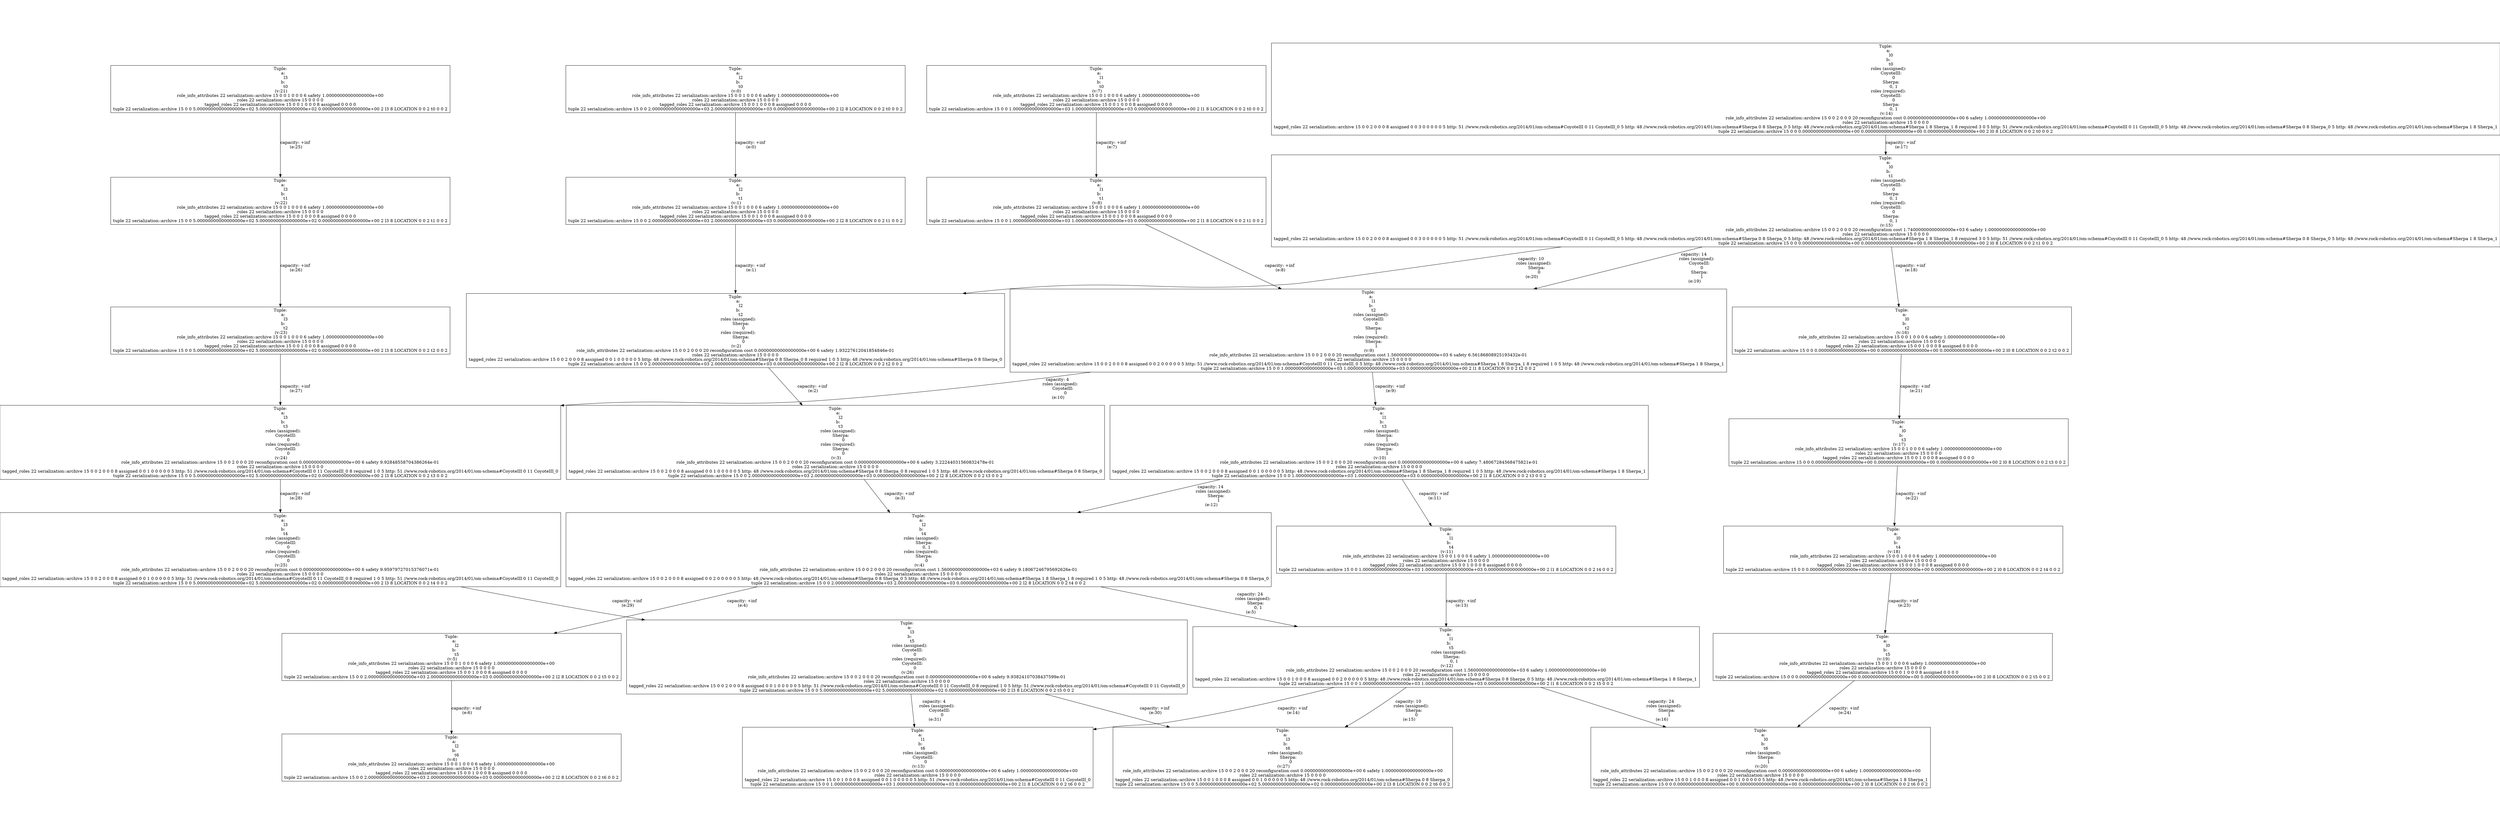 digraph GraphvizGraph {
	graph [bb="0,0,6468.5,2492",
		concentrate=false,
		dpi="96,0",
		overlap=false,
		pad="0,2",
		root="Tuple:
    a:
        l3
    b:
        t6
    roles (assigned):
        Sherpa:
            0
 (v:27)
role_info_attributes 22 serialization::\
archive 15 0 0 2 0 0 0 20 reconfiguration cost 0.00000000000000000e+00 6 safety 1.00000000000000000e+00
roles 22 serialization::\
archive 15 0 0 0 0
tagged_roles 22 serialization::archive 15 0 0 1 0 0 0 8 assigned 0 0 1 0 0 0 0 0 5 http: 48 //www.rock-robotics.org/\
2014/01/om-schema#Sherpa 0 8 Sherpa_0
tuple 22 serialization::archive 15 0 0 5.00000000000000000e+02 5.00000000000000000e+02 0.00000000000000000e+\
00 2 l3 8 LOCATION 0 0 2 t6 0 0 2",
		splines=true
	];
	node [fixedsize=false,
		label="\N",
		pin=false,
		pos="0,0",
		shape=box,
		width=0
	];
	edge [label=o];
	"Tuple:
    a:
        l3
    b:
        t6
    roles (assigned):
        Sherpa:
            0
 (v:27)
role_info_attributes 22 serialization::\
archive 15 0 0 2 0 0 0 20 reconfiguration cost 0.00000000000000000e+00 6 safety 1.00000000000000000e+00
roles 22 serialization::\
archive 15 0 0 0 0
tagged_roles 22 serialization::archive 15 0 0 1 0 0 0 8 assigned 0 0 1 0 0 0 0 0 5 http: 48 //www.rock-robotics.org/\
2014/01/om-schema#Sherpa 0 8 Sherpa_0
tuple 22 serialization::archive 15 0 0 5.00000000000000000e+02 5.00000000000000000e+02 0.00000000000000000e+\
00 2 l3 8 LOCATION 0 0 2 t6 0 0 2"	 [height=2.8194,
		pos="3319,101.5",
		width=12.153];
	"Tuple:
    a:
        l3
    b:
        t5
    roles (assigned):
        CoyoteIII:
            0
    roles (required):
        \
CoyoteIII:
            0
 (v:26)
role_info_attributes 22 serialization::archive 15 0 0 2 0 0 0 20 reconfiguration cost 0.00000000000000000e+\
00 6 safety 9.93824107038437599e-01
roles 22 serialization::archive 15 0 0 0 0
tagged_roles 22 serialization::archive 15 0 0 2 0 \
0 0 8 assigned 0 0 1 0 0 0 0 0 5 http: 51 //www.rock-robotics.org/2014/01/om-schema#CoyoteIII 0 11 CoyoteIII_0 8 required 1 0 5 \
http: 51 //www.rock-robotics.org/2014/01/om-schema#CoyoteIII 0 11 CoyoteIII_0
tuple 22 serialization::archive 15 0 0 5.00000000000000000e+\
02 5.00000000000000000e+02 0.00000000000000000e+00 2 l3 8 LOCATION 0 0 2 t5 0 0 2"	 [height=3.4444,
		pos="2345,438",
		width=20.25];
	"Tuple:
    a:
        l3
    b:
        t5
    roles (assigned):
        CoyoteIII:
            0
    roles (required):
        \
CoyoteIII:
            0
 (v:26)
role_info_attributes 22 serialization::archive 15 0 0 2 0 0 0 20 reconfiguration cost 0.00000000000000000e+\
00 6 safety 9.93824107038437599e-01
roles 22 serialization::archive 15 0 0 0 0
tagged_roles 22 serialization::archive 15 0 0 2 0 \
0 0 8 assigned 0 0 1 0 0 0 0 0 5 http: 51 //www.rock-robotics.org/2014/01/om-schema#CoyoteIII 0 11 CoyoteIII_0 8 required 1 0 5 \
http: 51 //www.rock-robotics.org/2014/01/om-schema#CoyoteIII 0 11 CoyoteIII_0
tuple 22 serialization::archive 15 0 0 5.00000000000000000e+\
02 5.00000000000000000e+02 0.00000000000000000e+00 2 l3 8 LOCATION 0 0 2 t5 0 0 2" -> "Tuple:
    a:
        l3
    b:
        t6
    roles (assigned):
        Sherpa:
            0
 (v:27)
role_info_attributes 22 serialization::\
archive 15 0 0 2 0 0 0 20 reconfiguration cost 0.00000000000000000e+00 6 safety 1.00000000000000000e+00
roles 22 serialization::\
archive 15 0 0 0 0
tagged_roles 22 serialization::archive 15 0 0 1 0 0 0 8 assigned 0 0 1 0 0 0 0 0 5 http: 48 //www.rock-robotics.org/\
2014/01/om-schema#Sherpa 0 8 Sherpa_0
tuple 22 serialization::archive 15 0 0 5.00000000000000000e+02 5.00000000000000000e+02 0.00000000000000000e+\
00 2 l3 8 LOCATION 0 0 2 t6 0 0 2" [key="capacity: +inf
 (e:30)",
	label="capacity: +inf
 (e:30)",
	lp="2986,258.5",
	pos="e,3025,203.07 2704.2,313.89 2806.5,278.56 2916.9,240.42 3015.5,206.35"];
"Tuple:
    a:
        l1
    b:
        t6
    roles (assigned):
        CoyoteIII:
            0
 (v:13)
role_info_attributes 22 \
serialization::archive 15 0 0 2 0 0 0 20 reconfiguration cost 0.00000000000000000e+00 6 safety 1.00000000000000000e+00
roles 22 \
serialization::archive 15 0 0 0 0
tagged_roles 22 serialization::archive 15 0 0 1 0 0 0 8 assigned 0 0 1 0 0 0 0 0 5 http: 51 //\
www.rock-robotics.org/2014/01/om-schema#CoyoteIII 0 11 CoyoteIII_0
tuple 22 serialization::archive 15 0 0 1.00000000000000000e+03 \
1.00000000000000000e+03 0.00000000000000000e+00 2 l1 8 LOCATION 0 0 2 t6 0 0 2" [height=2.8194,
	pos="2372,101.5",
	width=12.653];
"Tuple:
    a:
        l3
    b:
        t5
    roles (assigned):
        CoyoteIII:
            0
    roles (required):
        \
CoyoteIII:
            0
 (v:26)
role_info_attributes 22 serialization::archive 15 0 0 2 0 0 0 20 reconfiguration cost 0.00000000000000000e+\
00 6 safety 9.93824107038437599e-01
roles 22 serialization::archive 15 0 0 0 0
tagged_roles 22 serialization::archive 15 0 0 2 0 \
0 0 8 assigned 0 0 1 0 0 0 0 0 5 http: 51 //www.rock-robotics.org/2014/01/om-schema#CoyoteIII 0 11 CoyoteIII_0 8 required 1 0 5 \
http: 51 //www.rock-robotics.org/2014/01/om-schema#CoyoteIII 0 11 CoyoteIII_0
tuple 22 serialization::archive 15 0 0 5.00000000000000000e+\
02 5.00000000000000000e+02 0.00000000000000000e+00 2 l3 8 LOCATION 0 0 2 t5 0 0 2" -> "Tuple:
    a:
        l1
    b:
        t6
    roles (assigned):
        CoyoteIII:
            0
 (v:13)
role_info_attributes 22 \
serialization::archive 15 0 0 2 0 0 0 20 reconfiguration cost 0.00000000000000000e+00 6 safety 1.00000000000000000e+00
roles 22 \
serialization::archive 15 0 0 0 0
tagged_roles 22 serialization::archive 15 0 0 1 0 0 0 8 assigned 0 0 1 0 0 0 0 0 5 http: 51 //\
www.rock-robotics.org/2014/01/om-schema#CoyoteIII 0 11 CoyoteIII_0
tuple 22 serialization::archive 15 0 0 1.00000000000000000e+03 \
1.00000000000000000e+03 0.00000000000000000e+00 2 l1 8 LOCATION 0 0 2 t6 0 0 2" [key="capacity: 4
    roles (assigned):
        CoyoteIII:
            0
 (e:31)",
label="capacity: 4
    roles (assigned):
        CoyoteIII:
            0
 (e:31)",
lp="2414.5,258.5",
pos="e,2363.9,203.06 2355,313.66 2357.6,280.8 2360.4,245.54 2363,213.38"];
"Tuple:
    a:
        l3
    b:
        t4
    roles (assigned):
        CoyoteIII:
            0
    roles (required):
        \
CoyoteIII:
            0
 (v:25)
role_info_attributes 22 serialization::archive 15 0 0 2 0 0 0 20 reconfiguration cost 0.00000000000000000e+\
00 6 safety 9.95979727015376071e-01
roles 22 serialization::archive 15 0 0 0 0
tagged_roles 22 serialization::archive 15 0 0 2 0 \
0 0 8 assigned 0 0 1 0 0 0 0 0 5 http: 51 //www.rock-robotics.org/2014/01/om-schema#CoyoteIII 0 11 CoyoteIII_0 8 required 1 0 5 \
http: 51 //www.rock-robotics.org/2014/01/om-schema#CoyoteIII 0 11 CoyoteIII_0
tuple 22 serialization::archive 15 0 0 5.00000000000000000e+\
02 5.00000000000000000e+02 0.00000000000000000e+00 2 l3 8 LOCATION 0 0 2 t4 0 0 2" [height=3.4444,
pos="729,797",
width=20.25];
"Tuple:
    a:
        l3
    b:
        t4
    roles (assigned):
        CoyoteIII:
            0
    roles (required):
        \
CoyoteIII:
            0
 (v:25)
role_info_attributes 22 serialization::archive 15 0 0 2 0 0 0 20 reconfiguration cost 0.00000000000000000e+\
00 6 safety 9.95979727015376071e-01
roles 22 serialization::archive 15 0 0 0 0
tagged_roles 22 serialization::archive 15 0 0 2 0 \
0 0 8 assigned 0 0 1 0 0 0 0 0 5 http: 51 //www.rock-robotics.org/2014/01/om-schema#CoyoteIII 0 11 CoyoteIII_0 8 required 1 0 5 \
http: 51 //www.rock-robotics.org/2014/01/om-schema#CoyoteIII 0 11 CoyoteIII_0
tuple 22 serialization::archive 15 0 0 5.00000000000000000e+\
02 5.00000000000000000e+02 0.00000000000000000e+00 2 l3 8 LOCATION 0 0 2 t4 0 0 2" -> "Tuple:
    a:
        l3
    b:
        t5
    roles (assigned):
        CoyoteIII:
            0
    roles (required):
        \
CoyoteIII:
            0
 (v:26)
role_info_attributes 22 serialization::archive 15 0 0 2 0 0 0 20 reconfiguration cost 0.00000000000000000e+\
00 6 safety 9.93824107038437599e-01
roles 22 serialization::archive 15 0 0 0 0
tagged_roles 22 serialization::archive 15 0 0 2 0 \
0 0 8 assigned 0 0 1 0 0 0 0 0 5 http: 51 //www.rock-robotics.org/2014/01/om-schema#CoyoteIII 0 11 CoyoteIII_0 8 required 1 0 5 \
http: 51 //www.rock-robotics.org/2014/01/om-schema#CoyoteIII 0 11 CoyoteIII_0
tuple 22 serialization::archive 15 0 0 5.00000000000000000e+\
02 5.00000000000000000e+02 0.00000000000000000e+00 2 l3 8 LOCATION 0 0 2 t5 0 0 2" [key="capacity: +inf
 (e:29)",
label="capacity: +inf
 (e:29)",
lp="1622,617.5",
pos="e,1668,562.02 1195,672.96 1320.9,641.04 1457.3,607.86 1584,580 1608.3,574.66 1633,569.36 1658,564.1"];
"Tuple:
    a:
        l3
    b:
        t3
    roles (assigned):
        CoyoteIII:
            0
    roles (required):
        \
CoyoteIII:
            0
 (v:24)
role_info_attributes 22 serialization::archive 15 0 0 2 0 0 0 20 reconfiguration cost 0.00000000000000000e+\
00 6 safety 9.92848558704386264e-01
roles 22 serialization::archive 15 0 0 0 0
tagged_roles 22 serialization::archive 15 0 0 2 0 \
0 0 8 assigned 0 0 1 0 0 0 0 0 5 http: 51 //www.rock-robotics.org/2014/01/om-schema#CoyoteIII 0 11 CoyoteIII_0 8 required 1 0 5 \
http: 51 //www.rock-robotics.org/2014/01/om-schema#CoyoteIII 0 11 CoyoteIII_0
tuple 22 serialization::archive 15 0 0 5.00000000000000000e+\
02 5.00000000000000000e+02 0.00000000000000000e+00 2 l3 8 LOCATION 0 0 2 t3 0 0 2" [height=3.4444,
pos="729,1156",
width=20.25];
"Tuple:
    a:
        l3
    b:
        t3
    roles (assigned):
        CoyoteIII:
            0
    roles (required):
        \
CoyoteIII:
            0
 (v:24)
role_info_attributes 22 serialization::archive 15 0 0 2 0 0 0 20 reconfiguration cost 0.00000000000000000e+\
00 6 safety 9.92848558704386264e-01
roles 22 serialization::archive 15 0 0 0 0
tagged_roles 22 serialization::archive 15 0 0 2 0 \
0 0 8 assigned 0 0 1 0 0 0 0 0 5 http: 51 //www.rock-robotics.org/2014/01/om-schema#CoyoteIII 0 11 CoyoteIII_0 8 required 1 0 5 \
http: 51 //www.rock-robotics.org/2014/01/om-schema#CoyoteIII 0 11 CoyoteIII_0
tuple 22 serialization::archive 15 0 0 5.00000000000000000e+\
02 5.00000000000000000e+02 0.00000000000000000e+00 2 l3 8 LOCATION 0 0 2 t3 0 0 2" -> "Tuple:
    a:
        l3
    b:
        t4
    roles (assigned):
        CoyoteIII:
            0
    roles (required):
        \
CoyoteIII:
            0
 (v:25)
role_info_attributes 22 serialization::archive 15 0 0 2 0 0 0 20 reconfiguration cost 0.00000000000000000e+\
00 6 safety 9.95979727015376071e-01
roles 22 serialization::archive 15 0 0 0 0
tagged_roles 22 serialization::archive 15 0 0 2 0 \
0 0 8 assigned 0 0 1 0 0 0 0 0 5 http: 51 //www.rock-robotics.org/2014/01/om-schema#CoyoteIII 0 11 CoyoteIII_0 8 required 1 0 5 \
http: 51 //www.rock-robotics.org/2014/01/om-schema#CoyoteIII 0 11 CoyoteIII_0
tuple 22 serialization::archive 15 0 0 5.00000000000000000e+\
02 5.00000000000000000e+02 0.00000000000000000e+00 2 l3 8 LOCATION 0 0 2 t4 0 0 2" [key="capacity: +inf
 (e:28)",
label="capacity: +inf
 (e:28)",
lp="767,976.5",
pos="e,729,921.06 729,1031.9 729,999.44 729,964.24 729,931.23"];
"Tuple:
    a:
        l3
    b:
        t2
 (v:23)
role_info_attributes 22 serialization::archive 15 0 0 1 0 0 0 6 safety 1.00000000000000000e+\
00
roles 22 serialization::archive 15 0 0 0 0
tagged_roles 22 serialization::archive 15 0 0 1 0 0 0 8 assigned 0 0 0 0
tuple 22 \
serialization::archive 15 0 0 5.00000000000000000e+02 5.00000000000000000e+02 0.00000000000000000e+00 2 l3 8 LOCATION 0 0 2 t2 0 \
0 2" [height=2.1944,
pos="729,1530",
width=12.111];
"Tuple:
    a:
        l3
    b:
        t2
 (v:23)
role_info_attributes 22 serialization::archive 15 0 0 1 0 0 0 6 safety 1.00000000000000000e+\
00
roles 22 serialization::archive 15 0 0 0 0
tagged_roles 22 serialization::archive 15 0 0 1 0 0 0 8 assigned 0 0 0 0
tuple 22 \
serialization::archive 15 0 0 5.00000000000000000e+02 5.00000000000000000e+02 0.00000000000000000e+00 2 l3 8 LOCATION 0 0 2 t2 0 \
0 2" -> "Tuple:
    a:
        l3
    b:
        t3
    roles (assigned):
        CoyoteIII:
            0
    roles (required):
        \
CoyoteIII:
            0
 (v:24)
role_info_attributes 22 serialization::archive 15 0 0 2 0 0 0 20 reconfiguration cost 0.00000000000000000e+\
00 6 safety 9.92848558704386264e-01
roles 22 serialization::archive 15 0 0 0 0
tagged_roles 22 serialization::archive 15 0 0 2 0 \
0 0 8 assigned 0 0 1 0 0 0 0 0 5 http: 51 //www.rock-robotics.org/2014/01/om-schema#CoyoteIII 0 11 CoyoteIII_0 8 required 1 0 5 \
http: 51 //www.rock-robotics.org/2014/01/om-schema#CoyoteIII 0 11 CoyoteIII_0
tuple 22 serialization::archive 15 0 0 5.00000000000000000e+\
02 5.00000000000000000e+02 0.00000000000000000e+00 2 l3 8 LOCATION 0 0 2 t3 0 0 2" [key="capacity: +inf
 (e:27)",
label="capacity: +inf
 (e:27)",
lp="767,1335.5",
pos="e,729,1280.1 729,1450.7 729,1404.2 729,1344.1 729,1290.4"];
"Tuple:
    a:
        l3
    b:
        t1
 (v:22)
role_info_attributes 22 serialization::archive 15 0 0 1 0 0 0 6 safety 1.00000000000000000e+\
00
roles 22 serialization::archive 15 0 0 0 0
tagged_roles 22 serialization::archive 15 0 0 1 0 0 0 8 assigned 0 0 0 0
tuple 22 \
serialization::archive 15 0 0 5.00000000000000000e+02 5.00000000000000000e+02 0.00000000000000000e+00 2 l3 8 LOCATION 0 0 2 t1 0 \
0 2" [height=2.1944,
pos="729,1964",
width=12.111];
"Tuple:
    a:
        l3
    b:
        t1
 (v:22)
role_info_attributes 22 serialization::archive 15 0 0 1 0 0 0 6 safety 1.00000000000000000e+\
00
roles 22 serialization::archive 15 0 0 0 0
tagged_roles 22 serialization::archive 15 0 0 1 0 0 0 8 assigned 0 0 0 0
tuple 22 \
serialization::archive 15 0 0 5.00000000000000000e+02 5.00000000000000000e+02 0.00000000000000000e+00 2 l3 8 LOCATION 0 0 2 t1 0 \
0 2" -> "Tuple:
    a:
        l3
    b:
        t2
 (v:23)
role_info_attributes 22 serialization::archive 15 0 0 1 0 0 0 6 safety 1.00000000000000000e+\
00
roles 22 serialization::archive 15 0 0 0 0
tagged_roles 22 serialization::archive 15 0 0 1 0 0 0 8 assigned 0 0 0 0
tuple 22 \
serialization::archive 15 0 0 5.00000000000000000e+02 5.00000000000000000e+02 0.00000000000000000e+00 2 l3 8 LOCATION 0 0 2 t2 0 \
0 2" [key="capacity: +inf
 (e:26)",
label="capacity: +inf
 (e:26)",
lp="767,1739.5",
pos="e,729,1609.3 729,1884.9 729,1810 729,1697.7 729,1619.6"];
"Tuple:
    a:
        l3
    b:
        t0
 (v:21)
role_info_attributes 22 serialization::archive 15 0 0 1 0 0 0 6 safety 1.00000000000000000e+\
00
roles 22 serialization::archive 15 0 0 0 0
tagged_roles 22 serialization::archive 15 0 0 1 0 0 0 8 assigned 0 0 0 0
tuple 22 \
serialization::archive 15 0 0 5.00000000000000000e+02 5.00000000000000000e+02 0.00000000000000000e+00 2 l3 8 LOCATION 0 0 2 t0 0 \
0 2" [height=2.1944,
pos="729,2338",
width=12.111];
"Tuple:
    a:
        l3
    b:
        t0
 (v:21)
role_info_attributes 22 serialization::archive 15 0 0 1 0 0 0 6 safety 1.00000000000000000e+\
00
roles 22 serialization::archive 15 0 0 0 0
tagged_roles 22 serialization::archive 15 0 0 1 0 0 0 8 assigned 0 0 0 0
tuple 22 \
serialization::archive 15 0 0 5.00000000000000000e+02 5.00000000000000000e+02 0.00000000000000000e+00 2 l3 8 LOCATION 0 0 2 t0 0 \
0 2" -> "Tuple:
    a:
        l3
    b:
        t1
 (v:22)
role_info_attributes 22 serialization::archive 15 0 0 1 0 0 0 6 safety 1.00000000000000000e+\
00
roles 22 serialization::archive 15 0 0 0 0
tagged_roles 22 serialization::archive 15 0 0 1 0 0 0 8 assigned 0 0 0 0
tuple 22 \
serialization::archive 15 0 0 5.00000000000000000e+02 5.00000000000000000e+02 0.00000000000000000e+00 2 l3 8 LOCATION 0 0 2 t1 0 \
0 2" [key="capacity: +inf
 (e:25)",
label="capacity: +inf
 (e:25)",
lp="767,2151",
pos="e,729,2043.2 729,2258.7 729,2198.6 729,2115.9 729,2053.4"];
"Tuple:
    a:
        l0
    b:
        t6
    roles (assigned):
        Sherpa:
            1
 (v:20)
role_info_attributes 22 serialization::\
archive 15 0 0 2 0 0 0 20 reconfiguration cost 0.00000000000000000e+00 6 safety 1.00000000000000000e+00
roles 22 serialization::\
archive 15 0 0 0 0
tagged_roles 22 serialization::archive 15 0 0 1 0 0 0 8 assigned 0 0 1 0 0 0 0 0 5 http: 48 //www.rock-robotics.org/\
2014/01/om-schema#Sherpa 1 8 Sherpa_1
tuple 22 serialization::archive 15 0 0 0.00000000000000000e+00 0.00000000000000000e+00 0.00000000000000000e+\
00 2 l0 8 LOCATION 0 0 2 t6 0 0 2" [height=2.8194,
pos="4555,101.5",
width=12.153];
"Tuple:
    a:
        l0
    b:
        t5
 (v:19)
role_info_attributes 22 serialization::archive 15 0 0 1 0 0 0 6 safety 1.00000000000000000e+\
00
roles 22 serialization::archive 15 0 0 0 0
tagged_roles 22 serialization::archive 15 0 0 1 0 0 0 8 assigned 0 0 0 0
tuple 22 \
serialization::archive 15 0 0 0.00000000000000000e+00 0.00000000000000000e+00 0.00000000000000000e+00 2 l0 8 LOCATION 0 0 2 t5 0 \
0 2" [height=2.1944,
pos="4871,438",
width=12.111];
"Tuple:
    a:
        l0
    b:
        t5
 (v:19)
role_info_attributes 22 serialization::archive 15 0 0 1 0 0 0 6 safety 1.00000000000000000e+\
00
roles 22 serialization::archive 15 0 0 0 0
tagged_roles 22 serialization::archive 15 0 0 1 0 0 0 8 assigned 0 0 0 0
tuple 22 \
serialization::archive 15 0 0 0.00000000000000000e+00 0.00000000000000000e+00 0.00000000000000000e+00 2 l0 8 LOCATION 0 0 2 t5 0 \
0 2" -> "Tuple:
    a:
        l0
    b:
        t6
    roles (assigned):
        Sherpa:
            1
 (v:20)
role_info_attributes 22 serialization::\
archive 15 0 0 2 0 0 0 20 reconfiguration cost 0.00000000000000000e+00 6 safety 1.00000000000000000e+00
roles 22 serialization::\
archive 15 0 0 0 0
tagged_roles 22 serialization::archive 15 0 0 1 0 0 0 8 assigned 0 0 1 0 0 0 0 0 5 http: 48 //www.rock-robotics.org/\
2014/01/om-schema#Sherpa 1 8 Sherpa_1
tuple 22 serialization::archive 15 0 0 0.00000000000000000e+00 0.00000000000000000e+00 0.00000000000000000e+\
00 2 l0 8 LOCATION 0 0 2 t6 0 0 2" [key="capacity: +inf
 (e:24)",
label="capacity: +inf
 (e:24)",
lp="4770,258.5",
pos="e,4650.6,203.27 4796.5,358.68 4755,314.51 4702.8,258.86 4657.5,210.64"];
"Tuple:
    a:
        l0
    b:
        t4
 (v:18)
role_info_attributes 22 serialization::archive 15 0 0 1 0 0 0 6 safety 1.00000000000000000e+\
00
roles 22 serialization::archive 15 0 0 0 0
tagged_roles 22 serialization::archive 15 0 0 1 0 0 0 8 assigned 0 0 0 0
tuple 22 \
serialization::archive 15 0 0 0.00000000000000000e+00 0.00000000000000000e+00 0.00000000000000000e+00 2 l0 8 LOCATION 0 0 2 t4 0 \
0 2" [height=2.1944,
pos="4899,797",
width=12.111];
"Tuple:
    a:
        l0
    b:
        t4
 (v:18)
role_info_attributes 22 serialization::archive 15 0 0 1 0 0 0 6 safety 1.00000000000000000e+\
00
roles 22 serialization::archive 15 0 0 0 0
tagged_roles 22 serialization::archive 15 0 0 1 0 0 0 8 assigned 0 0 0 0
tuple 22 \
serialization::archive 15 0 0 0.00000000000000000e+00 0.00000000000000000e+00 0.00000000000000000e+00 2 l0 8 LOCATION 0 0 2 t4 0 \
0 2" -> "Tuple:
    a:
        l0
    b:
        t5
 (v:19)
role_info_attributes 22 serialization::archive 15 0 0 1 0 0 0 6 safety 1.00000000000000000e+\
00
roles 22 serialization::archive 15 0 0 0 0
tagged_roles 22 serialization::archive 15 0 0 1 0 0 0 8 assigned 0 0 0 0
tuple 22 \
serialization::archive 15 0 0 0.00000000000000000e+00 0.00000000000000000e+00 0.00000000000000000e+00 2 l0 8 LOCATION 0 0 2 t5 0 \
0 2" [key="capacity: +inf
 (e:23)",
label="capacity: +inf
 (e:23)",
lp="4925,617.5",
pos="e,4877.2,517.03 4892.8,717.77 4888.4,661.36 4882.5,585.49 4877.9,527"];
"Tuple:
    a:
        l0
    b:
        t3
 (v:17)
role_info_attributes 22 serialization::archive 15 0 0 1 0 0 0 6 safety 1.00000000000000000e+\
00
roles 22 serialization::archive 15 0 0 0 0
tagged_roles 22 serialization::archive 15 0 0 1 0 0 0 8 assigned 0 0 0 0
tuple 22 \
serialization::archive 15 0 0 0.00000000000000000e+00 0.00000000000000000e+00 0.00000000000000000e+00 2 l0 8 LOCATION 0 0 2 t3 0 \
0 2" [height=2.1944,
pos="4913,1156",
width=12.111];
"Tuple:
    a:
        l0
    b:
        t3
 (v:17)
role_info_attributes 22 serialization::archive 15 0 0 1 0 0 0 6 safety 1.00000000000000000e+\
00
roles 22 serialization::archive 15 0 0 0 0
tagged_roles 22 serialization::archive 15 0 0 1 0 0 0 8 assigned 0 0 0 0
tuple 22 \
serialization::archive 15 0 0 0.00000000000000000e+00 0.00000000000000000e+00 0.00000000000000000e+00 2 l0 8 LOCATION 0 0 2 t3 0 \
0 2" -> "Tuple:
    a:
        l0
    b:
        t4
 (v:18)
role_info_attributes 22 serialization::archive 15 0 0 1 0 0 0 6 safety 1.00000000000000000e+\
00
roles 22 serialization::archive 15 0 0 0 0
tagged_roles 22 serialization::archive 15 0 0 1 0 0 0 8 assigned 0 0 0 0
tuple 22 \
serialization::archive 15 0 0 0.00000000000000000e+00 0.00000000000000000e+00 0.00000000000000000e+00 2 l0 8 LOCATION 0 0 2 t4 0 \
0 2" [key="capacity: +inf
 (e:22)",
label="capacity: +inf
 (e:22)",
lp="4945,976.5",
pos="e,4902.1,876.03 4909.9,1076.8 4907.7,1020.5 4904.8,944.81 4902.5,886.36"];
"Tuple:
    a:
        l0
    b:
        t2
 (v:16)
role_info_attributes 22 serialization::archive 15 0 0 1 0 0 0 6 safety 1.00000000000000000e+\
00
roles 22 serialization::archive 15 0 0 0 0
tagged_roles 22 serialization::archive 15 0 0 1 0 0 0 8 assigned 0 0 0 0
tuple 22 \
serialization::archive 15 0 0 0.00000000000000000e+00 0.00000000000000000e+00 0.00000000000000000e+00 2 l0 8 LOCATION 0 0 2 t2 0 \
0 2" [height=2.1944,
pos="4922,1530",
width=12.111];
"Tuple:
    a:
        l0
    b:
        t2
 (v:16)
role_info_attributes 22 serialization::archive 15 0 0 1 0 0 0 6 safety 1.00000000000000000e+\
00
roles 22 serialization::archive 15 0 0 0 0
tagged_roles 22 serialization::archive 15 0 0 1 0 0 0 8 assigned 0 0 0 0
tuple 22 \
serialization::archive 15 0 0 0.00000000000000000e+00 0.00000000000000000e+00 0.00000000000000000e+00 2 l0 8 LOCATION 0 0 2 t2 0 \
0 2" -> "Tuple:
    a:
        l0
    b:
        t3
 (v:17)
role_info_attributes 22 serialization::archive 15 0 0 1 0 0 0 6 safety 1.00000000000000000e+\
00
roles 22 serialization::archive 15 0 0 0 0
tagged_roles 22 serialization::archive 15 0 0 1 0 0 0 8 assigned 0 0 0 0
tuple 22 \
serialization::archive 15 0 0 0.00000000000000000e+00 0.00000000000000000e+00 0.00000000000000000e+00 2 l0 8 LOCATION 0 0 2 t3 0 \
0 2" [key="capacity: +inf
 (e:21)",
label="capacity: +inf
 (e:21)",
lp="4956,1335.5",
pos="e,4914.9,1235.2 4920.1,1450.7 4918.6,1390.6 4916.7,1307.9 4915.2,1245.4"];
"Tuple:
    a:
        l0
    b:
        t1
    roles (assigned):
        CoyoteIII:
            0
        Sherpa:
            0, \
1
    roles (required):
        CoyoteIII:
            0
        Sherpa:
            0, 1
 (v:15)
role_info_attributes 22 serialization::\
archive 15 0 0 2 0 0 0 20 reconfiguration cost 1.74000000000000000e+03 6 safety 1.00000000000000000e+00
roles 22 serialization::\
archive 15 0 0 0 0
tagged_roles 22 serialization::archive 15 0 0 2 0 0 0 8 assigned 0 0 3 0 0 0 0 0 5 http: 51 //www.rock-robotics.org/\
2014/01/om-schema#CoyoteIII 0 11 CoyoteIII_0 5 http: 48 //www.rock-robotics.org/2014/01/om-schema#Sherpa 0 8 Sherpa_0 5 http: 48 //\
www.rock-robotics.org/2014/01/om-schema#Sherpa 1 8 Sherpa_1 8 required 3 0 5 http: 51 //www.rock-robotics.org/2014/01/om-schema#\
CoyoteIII 0 11 CoyoteIII_0 5 http: 48 //www.rock-robotics.org/2014/01/om-schema#Sherpa 0 8 Sherpa_0 5 http: 48 //www.rock-robotics.org/\
2014/01/om-schema#Sherpa 1 8 Sherpa_1
tuple 22 serialization::archive 15 0 0 0.00000000000000000e+00 0.00000000000000000e+00 0.00000000000000000e+\
00 2 l0 8 LOCATION 0 0 2 t1 0 0 2" [height=4.2778,
pos="4880,1964",
width=44.125];
"Tuple:
    a:
        l0
    b:
        t1
    roles (assigned):
        CoyoteIII:
            0
        Sherpa:
            0, \
1
    roles (required):
        CoyoteIII:
            0
        Sherpa:
            0, 1
 (v:15)
role_info_attributes 22 serialization::\
archive 15 0 0 2 0 0 0 20 reconfiguration cost 1.74000000000000000e+03 6 safety 1.00000000000000000e+00
roles 22 serialization::\
archive 15 0 0 0 0
tagged_roles 22 serialization::archive 15 0 0 2 0 0 0 8 assigned 0 0 3 0 0 0 0 0 5 http: 51 //www.rock-robotics.org/\
2014/01/om-schema#CoyoteIII 0 11 CoyoteIII_0 5 http: 48 //www.rock-robotics.org/2014/01/om-schema#Sherpa 0 8 Sherpa_0 5 http: 48 //\
www.rock-robotics.org/2014/01/om-schema#Sherpa 1 8 Sherpa_1 8 required 3 0 5 http: 51 //www.rock-robotics.org/2014/01/om-schema#\
CoyoteIII 0 11 CoyoteIII_0 5 http: 48 //www.rock-robotics.org/2014/01/om-schema#Sherpa 0 8 Sherpa_0 5 http: 48 //www.rock-robotics.org/\
2014/01/om-schema#Sherpa 1 8 Sherpa_1
tuple 22 serialization::archive 15 0 0 0.00000000000000000e+00 0.00000000000000000e+00 0.00000000000000000e+\
00 2 l0 8 LOCATION 0 0 2 t1 0 0 2" -> "Tuple:
    a:
        l0
    b:
        t2
 (v:16)
role_info_attributes 22 serialization::archive 15 0 0 1 0 0 0 6 safety 1.00000000000000000e+\
00
roles 22 serialization::archive 15 0 0 0 0
tagged_roles 22 serialization::archive 15 0 0 1 0 0 0 8 assigned 0 0 0 0
tuple 22 \
serialization::archive 15 0 0 0.00000000000000000e+00 0.00000000000000000e+00 0.00000000000000000e+00 2 l0 8 LOCATION 0 0 2 t2 0 \
0 2" [key="capacity: +inf
 (e:18)",
label="capacity: +inf
 (e:18)",
lp="4943,1739.5",
pos="e,4914.3,1609.2 4894.9,1809.8 4901.1,1745.9 4908.1,1674.1 4913.4,1619.2"];
"Tuple:
    a:
        l1
    b:
        t2
    roles (assigned):
        CoyoteIII:
            0
        Sherpa:
            1
    \
roles (required):
        Sherpa:
            1
 (v:9)
role_info_attributes 22 serialization::archive 15 0 0 2 0 0 0 20 reconfiguration \
cost 1.56000000000000000e+03 6 safety 6.56186808925193432e-01
roles 22 serialization::archive 15 0 0 0 0
tagged_roles 22 serialization::\
archive 15 0 0 2 0 0 0 8 assigned 0 0 2 0 0 0 0 0 5 http: 51 //www.rock-robotics.org/2014/01/om-schema#CoyoteIII 0 11 CoyoteIII_\
0 5 http: 48 //www.rock-robotics.org/2014/01/om-schema#Sherpa 1 8 Sherpa_1 8 required 1 0 5 http: 48 //www.rock-robotics.org/2014/\
01/om-schema#Sherpa 1 8 Sherpa_1
tuple 22 serialization::archive 15 0 0 1.00000000000000000e+03 1.00000000000000000e+03 0.00000000000000000e+\
00 2 l1 8 LOCATION 0 0 2 t2 0 0 2" [height=3.8611,
pos="3542,1530",
width=25.708];
"Tuple:
    a:
        l0
    b:
        t1
    roles (assigned):
        CoyoteIII:
            0
        Sherpa:
            0, \
1
    roles (required):
        CoyoteIII:
            0
        Sherpa:
            0, 1
 (v:15)
role_info_attributes 22 serialization::\
archive 15 0 0 2 0 0 0 20 reconfiguration cost 1.74000000000000000e+03 6 safety 1.00000000000000000e+00
roles 22 serialization::\
archive 15 0 0 0 0
tagged_roles 22 serialization::archive 15 0 0 2 0 0 0 8 assigned 0 0 3 0 0 0 0 0 5 http: 51 //www.rock-robotics.org/\
2014/01/om-schema#CoyoteIII 0 11 CoyoteIII_0 5 http: 48 //www.rock-robotics.org/2014/01/om-schema#Sherpa 0 8 Sherpa_0 5 http: 48 //\
www.rock-robotics.org/2014/01/om-schema#Sherpa 1 8 Sherpa_1 8 required 3 0 5 http: 51 //www.rock-robotics.org/2014/01/om-schema#\
CoyoteIII 0 11 CoyoteIII_0 5 http: 48 //www.rock-robotics.org/2014/01/om-schema#Sherpa 0 8 Sherpa_0 5 http: 48 //www.rock-robotics.org/\
2014/01/om-schema#Sherpa 1 8 Sherpa_1
tuple 22 serialization::archive 15 0 0 0.00000000000000000e+00 0.00000000000000000e+00 0.00000000000000000e+\
00 2 l0 8 LOCATION 0 0 2 t1 0 0 2" -> "Tuple:
    a:
        l1
    b:
        t2
    roles (assigned):
        CoyoteIII:
            0
        Sherpa:
            1
    \
roles (required):
        Sherpa:
            1
 (v:9)
role_info_attributes 22 serialization::archive 15 0 0 2 0 0 0 20 reconfiguration \
cost 1.56000000000000000e+03 6 safety 6.56186808925193432e-01
roles 22 serialization::archive 15 0 0 0 0
tagged_roles 22 serialization::\
archive 15 0 0 2 0 0 0 8 assigned 0 0 2 0 0 0 0 0 5 http: 51 //www.rock-robotics.org/2014/01/om-schema#CoyoteIII 0 11 CoyoteIII_\
0 5 http: 48 //www.rock-robotics.org/2014/01/om-schema#Sherpa 1 8 Sherpa_1 8 required 1 0 5 http: 48 //www.rock-robotics.org/2014/\
01/om-schema#Sherpa 1 8 Sherpa_1
tuple 22 serialization::archive 15 0 0 1.00000000000000000e+03 1.00000000000000000e+03 0.00000000000000000e+\
00 2 l1 8 LOCATION 0 0 2 t2 0 0 2" [key="capacity: 14
    roles (assigned):
        CoyoteIII:
            0
        Sherpa:
            1
 (e:19)",
label="capacity: 14
    roles (assigned):
        CoyoteIII:
            0
        Sherpa:
            1
 (e:19)",
lp="4383.5,1739.5",
pos="e,3970.6,1669 4405,1809.9 4266.7,1765.1 4116.3,1716.3 3980.3,1672.2"];
"Tuple:
    a:
        l2
    b:
        t2
    roles (assigned):
        Sherpa:
            0
    roles (required):
        Sherpa:
            \
0
 (v:2)
role_info_attributes 22 serialization::archive 15 0 0 2 0 0 0 20 reconfiguration cost 0.00000000000000000e+00 6 safety \
1.93227612041854846e-01
roles 22 serialization::archive 15 0 0 0 0
tagged_roles 22 serialization::archive 15 0 0 2 0 0 0 8 assigned \
0 0 1 0 0 0 0 0 5 http: 48 //www.rock-robotics.org/2014/01/om-schema#Sherpa 0 8 Sherpa_0 8 required 1 0 5 http: 48 //www.rock-robotics.org/\
2014/01/om-schema#Sherpa 0 8 Sherpa_0
tuple 22 serialization::archive 15 0 0 2.00000000000000000e+03 2.00000000000000000e+03 0.00000000000000000e+\
00 2 l2 8 LOCATION 0 0 2 t2 0 0 2" [height=3.4444,
pos="1906,1530",
width=19.236];
"Tuple:
    a:
        l0
    b:
        t1
    roles (assigned):
        CoyoteIII:
            0
        Sherpa:
            0, \
1
    roles (required):
        CoyoteIII:
            0
        Sherpa:
            0, 1
 (v:15)
role_info_attributes 22 serialization::\
archive 15 0 0 2 0 0 0 20 reconfiguration cost 1.74000000000000000e+03 6 safety 1.00000000000000000e+00
roles 22 serialization::\
archive 15 0 0 0 0
tagged_roles 22 serialization::archive 15 0 0 2 0 0 0 8 assigned 0 0 3 0 0 0 0 0 5 http: 51 //www.rock-robotics.org/\
2014/01/om-schema#CoyoteIII 0 11 CoyoteIII_0 5 http: 48 //www.rock-robotics.org/2014/01/om-schema#Sherpa 0 8 Sherpa_0 5 http: 48 //\
www.rock-robotics.org/2014/01/om-schema#Sherpa 1 8 Sherpa_1 8 required 3 0 5 http: 51 //www.rock-robotics.org/2014/01/om-schema#\
CoyoteIII 0 11 CoyoteIII_0 5 http: 48 //www.rock-robotics.org/2014/01/om-schema#Sherpa 0 8 Sherpa_0 5 http: 48 //www.rock-robotics.org/\
2014/01/om-schema#Sherpa 1 8 Sherpa_1
tuple 22 serialization::archive 15 0 0 0.00000000000000000e+00 0.00000000000000000e+00 0.00000000000000000e+\
00 2 l0 8 LOCATION 0 0 2 t1 0 0 2" -> "Tuple:
    a:
        l2
    b:
        t2
    roles (assigned):
        Sherpa:
            0
    roles (required):
        Sherpa:
            \
0
 (v:2)
role_info_attributes 22 serialization::archive 15 0 0 2 0 0 0 20 reconfiguration cost 0.00000000000000000e+00 6 safety \
1.93227612041854846e-01
roles 22 serialization::archive 15 0 0 0 0
tagged_roles 22 serialization::archive 15 0 0 2 0 0 0 8 assigned \
0 0 1 0 0 0 0 0 5 http: 48 //www.rock-robotics.org/2014/01/om-schema#Sherpa 0 8 Sherpa_0 8 required 1 0 5 http: 48 //www.rock-robotics.org/\
2014/01/om-schema#Sherpa 0 8 Sherpa_0
tuple 22 serialization::archive 15 0 0 2.00000000000000000e+03 2.00000000000000000e+03 0.00000000000000000e+\
00 2 l2 8 LOCATION 0 0 2 t2 0 0 2" [key="capacity: 10
    roles (assigned):
        Sherpa:
            0
 (e:20)",
label="capacity: 10
    roles (assigned):
        Sherpa:
            0
 (e:20)",
lp="3962.5,1739.5",
pos="e,2492.9,1654 4039,1810 3695.7,1747.3 3373.6,1689 3354,1687 3023.6,1653.2 2937.1,1705.4 2607,1669 2572.9,1665.2 2538,1660.7 2502.8,\
1655.5"];
"Tuple:
    a:
        l0
    b:
        t0
    roles (assigned):
        CoyoteIII:
            0
        Sherpa:
            0, \
1
    roles (required):
        CoyoteIII:
            0
        Sherpa:
            0, 1
 (v:14)
role_info_attributes 22 serialization::\
archive 15 0 0 2 0 0 0 20 reconfiguration cost 0.00000000000000000e+00 6 safety 1.00000000000000000e+00
roles 22 serialization::\
archive 15 0 0 0 0
tagged_roles 22 serialization::archive 15 0 0 2 0 0 0 8 assigned 0 0 3 0 0 0 0 0 5 http: 51 //www.rock-robotics.org/\
2014/01/om-schema#CoyoteIII 0 11 CoyoteIII_0 5 http: 48 //www.rock-robotics.org/2014/01/om-schema#Sherpa 0 8 Sherpa_0 5 http: 48 //\
www.rock-robotics.org/2014/01/om-schema#Sherpa 1 8 Sherpa_1 8 required 3 0 5 http: 51 //www.rock-robotics.org/2014/01/om-schema#\
CoyoteIII 0 11 CoyoteIII_0 5 http: 48 //www.rock-robotics.org/2014/01/om-schema#Sherpa 0 8 Sherpa_0 5 http: 48 //www.rock-robotics.org/\
2014/01/om-schema#Sherpa 1 8 Sherpa_1
tuple 22 serialization::archive 15 0 0 0.00000000000000000e+00 0.00000000000000000e+00 0.00000000000000000e+\
00 2 l0 8 LOCATION 0 0 2 t0 0 0 2" [height=4.2778,
pos="4880,2338",
width=44.125];
"Tuple:
    a:
        l0
    b:
        t0
    roles (assigned):
        CoyoteIII:
            0
        Sherpa:
            0, \
1
    roles (required):
        CoyoteIII:
            0
        Sherpa:
            0, 1
 (v:14)
role_info_attributes 22 serialization::\
archive 15 0 0 2 0 0 0 20 reconfiguration cost 0.00000000000000000e+00 6 safety 1.00000000000000000e+00
roles 22 serialization::\
archive 15 0 0 0 0
tagged_roles 22 serialization::archive 15 0 0 2 0 0 0 8 assigned 0 0 3 0 0 0 0 0 5 http: 51 //www.rock-robotics.org/\
2014/01/om-schema#CoyoteIII 0 11 CoyoteIII_0 5 http: 48 //www.rock-robotics.org/2014/01/om-schema#Sherpa 0 8 Sherpa_0 5 http: 48 //\
www.rock-robotics.org/2014/01/om-schema#Sherpa 1 8 Sherpa_1 8 required 3 0 5 http: 51 //www.rock-robotics.org/2014/01/om-schema#\
CoyoteIII 0 11 CoyoteIII_0 5 http: 48 //www.rock-robotics.org/2014/01/om-schema#Sherpa 0 8 Sherpa_0 5 http: 48 //www.rock-robotics.org/\
2014/01/om-schema#Sherpa 1 8 Sherpa_1
tuple 22 serialization::archive 15 0 0 0.00000000000000000e+00 0.00000000000000000e+00 0.00000000000000000e+\
00 2 l0 8 LOCATION 0 0 2 t0 0 0 2" -> "Tuple:
    a:
        l0
    b:
        t1
    roles (assigned):
        CoyoteIII:
            0
        Sherpa:
            0, \
1
    roles (required):
        CoyoteIII:
            0
        Sherpa:
            0, 1
 (v:15)
role_info_attributes 22 serialization::\
archive 15 0 0 2 0 0 0 20 reconfiguration cost 1.74000000000000000e+03 6 safety 1.00000000000000000e+00
roles 22 serialization::\
archive 15 0 0 0 0
tagged_roles 22 serialization::archive 15 0 0 2 0 0 0 8 assigned 0 0 3 0 0 0 0 0 5 http: 51 //www.rock-robotics.org/\
2014/01/om-schema#CoyoteIII 0 11 CoyoteIII_0 5 http: 48 //www.rock-robotics.org/2014/01/om-schema#Sherpa 0 8 Sherpa_0 5 http: 48 //\
www.rock-robotics.org/2014/01/om-schema#Sherpa 1 8 Sherpa_1 8 required 3 0 5 http: 51 //www.rock-robotics.org/2014/01/om-schema#\
CoyoteIII 0 11 CoyoteIII_0 5 http: 48 //www.rock-robotics.org/2014/01/om-schema#Sherpa 0 8 Sherpa_0 5 http: 48 //www.rock-robotics.org/\
2014/01/om-schema#Sherpa 1 8 Sherpa_1
tuple 22 serialization::archive 15 0 0 0.00000000000000000e+00 0.00000000000000000e+00 0.00000000000000000e+\
00 2 l0 8 LOCATION 0 0 2 t1 0 0 2" [key="capacity: +inf
 (e:17)",
label="capacity: +inf
 (e:17)",
lp="4918,2151",
pos="e,4880,2118.1 4880,2184 4880,2165.6 4880,2146.9 4880,2128.4"];
"Tuple:
    a:
        l1
    b:
        t5
    roles (assigned):
        Sherpa:
            0, 1
 (v:12)
role_info_attributes 22 \
serialization::archive 15 0 0 2 0 0 0 20 reconfiguration cost 1.56000000000000000e+03 6 safety 1.00000000000000000e+00
roles 22 \
serialization::archive 15 0 0 0 0
tagged_roles 22 serialization::archive 15 0 0 1 0 0 0 8 assigned 0 0 2 0 0 0 0 0 5 http: 48 //\
www.rock-robotics.org/2014/01/om-schema#Sherpa 0 8 Sherpa_0 5 http: 48 //www.rock-robotics.org/2014/01/om-schema#Sherpa 1 8 Sherpa_\
1
tuple 22 serialization::archive 15 0 0 1.00000000000000000e+03 1.00000000000000000e+03 0.00000000000000000e+00 2 l1 8 LOCATION \
0 0 2 t5 0 0 2" [height=2.8194,
pos="3744,438",
width=18.111];
"Tuple:
    a:
        l1
    b:
        t5
    roles (assigned):
        Sherpa:
            0, 1
 (v:12)
role_info_attributes 22 \
serialization::archive 15 0 0 2 0 0 0 20 reconfiguration cost 1.56000000000000000e+03 6 safety 1.00000000000000000e+00
roles 22 \
serialization::archive 15 0 0 0 0
tagged_roles 22 serialization::archive 15 0 0 1 0 0 0 8 assigned 0 0 2 0 0 0 0 0 5 http: 48 //\
www.rock-robotics.org/2014/01/om-schema#Sherpa 0 8 Sherpa_0 5 http: 48 //www.rock-robotics.org/2014/01/om-schema#Sherpa 1 8 Sherpa_\
1
tuple 22 serialization::archive 15 0 0 1.00000000000000000e+03 1.00000000000000000e+03 0.00000000000000000e+00 2 l1 8 LOCATION \
0 0 2 t5 0 0 2" -> "Tuple:
    a:
        l3
    b:
        t6
    roles (assigned):
        Sherpa:
            0
 (v:27)
role_info_attributes 22 serialization::\
archive 15 0 0 2 0 0 0 20 reconfiguration cost 0.00000000000000000e+00 6 safety 1.00000000000000000e+00
roles 22 serialization::\
archive 15 0 0 0 0
tagged_roles 22 serialization::archive 15 0 0 1 0 0 0 8 assigned 0 0 1 0 0 0 0 0 5 http: 48 //www.rock-robotics.org/\
2014/01/om-schema#Sherpa 0 8 Sherpa_0
tuple 22 serialization::archive 15 0 0 5.00000000000000000e+02 5.00000000000000000e+02 0.00000000000000000e+\
00 2 l3 8 LOCATION 0 0 2 t6 0 0 2" [key="capacity: 10
    roles (assigned):
        Sherpa:
            0
 (e:15)",
label="capacity: 10
    roles (assigned):
        Sherpa:
            0
 (e:15)",
lp="3648.5,258.5",
pos="e,3483.6,203.04 3641.5,336.3 3601.3,298.41 3553.8,256.12 3508,221 3502.7,216.96 3497.3,212.92 3491.8,208.9"];
"Tuple:
    a:
        l1
    b:
        t5
    roles (assigned):
        Sherpa:
            0, 1
 (v:12)
role_info_attributes 22 \
serialization::archive 15 0 0 2 0 0 0 20 reconfiguration cost 1.56000000000000000e+03 6 safety 1.00000000000000000e+00
roles 22 \
serialization::archive 15 0 0 0 0
tagged_roles 22 serialization::archive 15 0 0 1 0 0 0 8 assigned 0 0 2 0 0 0 0 0 5 http: 48 //\
www.rock-robotics.org/2014/01/om-schema#Sherpa 0 8 Sherpa_0 5 http: 48 //www.rock-robotics.org/2014/01/om-schema#Sherpa 1 8 Sherpa_\
1
tuple 22 serialization::archive 15 0 0 1.00000000000000000e+03 1.00000000000000000e+03 0.00000000000000000e+00 2 l1 8 LOCATION \
0 0 2 t5 0 0 2" -> "Tuple:
    a:
        l0
    b:
        t6
    roles (assigned):
        Sherpa:
            1
 (v:20)
role_info_attributes 22 serialization::\
archive 15 0 0 2 0 0 0 20 reconfiguration cost 0.00000000000000000e+00 6 safety 1.00000000000000000e+00
roles 22 serialization::\
archive 15 0 0 0 0
tagged_roles 22 serialization::archive 15 0 0 1 0 0 0 8 assigned 0 0 1 0 0 0 0 0 5 http: 48 //www.rock-robotics.org/\
2014/01/om-schema#Sherpa 1 8 Sherpa_1
tuple 22 serialization::archive 15 0 0 0.00000000000000000e+00 0.00000000000000000e+00 0.00000000000000000e+\
00 2 l0 8 LOCATION 0 0 2 t6 0 0 2" [key="capacity: 24
    roles (assigned):
        Sherpa:
            1
 (e:16)",
label="capacity: 24
    roles (assigned):
        Sherpa:
            1
 (e:16)",
lp="4298.5,258.5",
pos="e,4310.2,203.08 3988.7,336.47 4087.4,295.52 4201.3,248.27 4300.9,206.93"];
"Tuple:
    a:
        l1
    b:
        t5
    roles (assigned):
        Sherpa:
            0, 1
 (v:12)
role_info_attributes 22 \
serialization::archive 15 0 0 2 0 0 0 20 reconfiguration cost 1.56000000000000000e+03 6 safety 1.00000000000000000e+00
roles 22 \
serialization::archive 15 0 0 0 0
tagged_roles 22 serialization::archive 15 0 0 1 0 0 0 8 assigned 0 0 2 0 0 0 0 0 5 http: 48 //\
www.rock-robotics.org/2014/01/om-schema#Sherpa 0 8 Sherpa_0 5 http: 48 //www.rock-robotics.org/2014/01/om-schema#Sherpa 1 8 Sherpa_\
1
tuple 22 serialization::archive 15 0 0 1.00000000000000000e+03 1.00000000000000000e+03 0.00000000000000000e+00 2 l1 8 LOCATION \
0 0 2 t5 0 0 2" -> "Tuple:
    a:
        l1
    b:
        t6
    roles (assigned):
        CoyoteIII:
            0
 (v:13)
role_info_attributes 22 \
serialization::archive 15 0 0 2 0 0 0 20 reconfiguration cost 0.00000000000000000e+00 6 safety 1.00000000000000000e+00
roles 22 \
serialization::archive 15 0 0 0 0
tagged_roles 22 serialization::archive 15 0 0 1 0 0 0 8 assigned 0 0 1 0 0 0 0 0 5 http: 51 //\
www.rock-robotics.org/2014/01/om-schema#CoyoteIII 0 11 CoyoteIII_0
tuple 22 serialization::archive 15 0 0 1.00000000000000000e+03 \
1.00000000000000000e+03 0.00000000000000000e+00 2 l1 8 LOCATION 0 0 2 t6 0 0 2" [key="capacity: +inf
 (e:14)",
label="capacity: +inf
 (e:14)",
lp="3345,258.5",
pos="e,2827.8,195.71 3451.8,336.48 3323.2,295.18 3169.5,250.36 3028,221 2959.7,206.82 2940.9,213.95 2872,203 2860.8,201.21 2849.4,199.35 \
2837.9,197.42"];
"Tuple:
    a:
        l1
    b:
        t4
 (v:11)
role_info_attributes 22 serialization::archive 15 0 0 1 0 0 0 6 safety 1.00000000000000000e+\
00
roles 22 serialization::archive 15 0 0 0 0
tagged_roles 22 serialization::archive 15 0 0 1 0 0 0 8 assigned 0 0 0 0
tuple 22 \
serialization::archive 15 0 0 1.00000000000000000e+03 1.00000000000000000e+03 0.00000000000000000e+00 2 l1 8 LOCATION 0 0 2 t4 0 \
0 2" [height=2.1944,
pos="3744,797",
width=12.111];
"Tuple:
    a:
        l1
    b:
        t4
 (v:11)
role_info_attributes 22 serialization::archive 15 0 0 1 0 0 0 6 safety 1.00000000000000000e+\
00
roles 22 serialization::archive 15 0 0 0 0
tagged_roles 22 serialization::archive 15 0 0 1 0 0 0 8 assigned 0 0 0 0
tuple 22 \
serialization::archive 15 0 0 1.00000000000000000e+03 1.00000000000000000e+03 0.00000000000000000e+00 2 l1 8 LOCATION 0 0 2 t4 0 \
0 2" -> "Tuple:
    a:
        l1
    b:
        t5
    roles (assigned):
        Sherpa:
            0, 1
 (v:12)
role_info_attributes 22 \
serialization::archive 15 0 0 2 0 0 0 20 reconfiguration cost 1.56000000000000000e+03 6 safety 1.00000000000000000e+00
roles 22 \
serialization::archive 15 0 0 0 0
tagged_roles 22 serialization::archive 15 0 0 1 0 0 0 8 assigned 0 0 2 0 0 0 0 0 5 http: 48 //\
www.rock-robotics.org/2014/01/om-schema#Sherpa 0 8 Sherpa_0 5 http: 48 //www.rock-robotics.org/2014/01/om-schema#Sherpa 1 8 Sherpa_\
1
tuple 22 serialization::archive 15 0 0 1.00000000000000000e+03 1.00000000000000000e+03 0.00000000000000000e+00 2 l1 8 LOCATION \
0 0 2 t5 0 0 2" [key="capacity: +inf
 (e:13)",
label="capacity: +inf
 (e:13)",
lp="3782,617.5",
pos="e,3744,539.57 3744,717.77 3744,668.4 3744,604.12 3744,549.63"];
"Tuple:
    a:
        l1
    b:
        t3
    roles (assigned):
        Sherpa:
            1
    roles (required):
        Sherpa:
            \
1
 (v:10)
role_info_attributes 22 serialization::archive 15 0 0 2 0 0 0 20 reconfiguration cost 0.00000000000000000e+00 6 safety \
7.48067284568475821e-01
roles 22 serialization::archive 15 0 0 0 0
tagged_roles 22 serialization::archive 15 0 0 2 0 0 0 8 assigned \
0 0 1 0 0 0 0 0 5 http: 48 //www.rock-robotics.org/2014/01/om-schema#Sherpa 1 8 Sherpa_1 8 required 1 0 5 http: 48 //www.rock-robotics.org/\
2014/01/om-schema#Sherpa 1 8 Sherpa_1
tuple 22 serialization::archive 15 0 0 1.00000000000000000e+03 1.00000000000000000e+03 0.00000000000000000e+\
00 2 l1 8 LOCATION 0 0 2 t3 0 0 2" [height=3.4444,
pos="3572,1156",
width=19.236];
"Tuple:
    a:
        l1
    b:
        t3
    roles (assigned):
        Sherpa:
            1
    roles (required):
        Sherpa:
            \
1
 (v:10)
role_info_attributes 22 serialization::archive 15 0 0 2 0 0 0 20 reconfiguration cost 0.00000000000000000e+00 6 safety \
7.48067284568475821e-01
roles 22 serialization::archive 15 0 0 0 0
tagged_roles 22 serialization::archive 15 0 0 2 0 0 0 8 assigned \
0 0 1 0 0 0 0 0 5 http: 48 //www.rock-robotics.org/2014/01/om-schema#Sherpa 1 8 Sherpa_1 8 required 1 0 5 http: 48 //www.rock-robotics.org/\
2014/01/om-schema#Sherpa 1 8 Sherpa_1
tuple 22 serialization::archive 15 0 0 1.00000000000000000e+03 1.00000000000000000e+03 0.00000000000000000e+\
00 2 l1 8 LOCATION 0 0 2 t3 0 0 2" -> "Tuple:
    a:
        l1
    b:
        t4
 (v:11)
role_info_attributes 22 serialization::archive 15 0 0 1 0 0 0 6 safety 1.00000000000000000e+\
00
roles 22 serialization::archive 15 0 0 0 0
tagged_roles 22 serialization::archive 15 0 0 1 0 0 0 8 assigned 0 0 0 0
tuple 22 \
serialization::archive 15 0 0 1.00000000000000000e+03 1.00000000000000000e+03 0.00000000000000000e+00 2 l1 8 LOCATION 0 0 2 t4 0 \
0 2" [key="capacity: +inf
 (e:11)",
label="capacity: +inf
 (e:11)",
lp="3712,976.5",
pos="e,3706.1,876.1 3631.4,1031.9 3654.6,983.7 3680.5,929.52 3701.7,885.36"];
"Tuple:
    a:
        l2
    b:
        t4
    roles (assigned):
        Sherpa:
            0, 1
    roles (required):
        \
Sherpa:
            0
 (v:4)
role_info_attributes 22 serialization::archive 15 0 0 2 0 0 0 20 reconfiguration cost 1.56000000000000000e+\
03 6 safety 9.18067246795692626e-01
roles 22 serialization::archive 15 0 0 0 0
tagged_roles 22 serialization::archive 15 0 0 2 0 \
0 0 8 assigned 0 0 2 0 0 0 0 0 5 http: 48 //www.rock-robotics.org/2014/01/om-schema#Sherpa 0 8 Sherpa_0 5 http: 48 //www.rock-robotics.org/\
2014/01/om-schema#Sherpa 1 8 Sherpa_1 8 required 1 0 5 http: 48 //www.rock-robotics.org/2014/01/om-schema#Sherpa 0 8 Sherpa_0
tuple \
22 serialization::archive 15 0 0 2.00000000000000000e+03 2.00000000000000000e+03 0.00000000000000000e+00 2 l2 8 LOCATION 0 0 2 t4 \
0 0 2" [height=3.4444,
pos="2383,797",
width=25.194];
"Tuple:
    a:
        l1
    b:
        t3
    roles (assigned):
        Sherpa:
            1
    roles (required):
        Sherpa:
            \
1
 (v:10)
role_info_attributes 22 serialization::archive 15 0 0 2 0 0 0 20 reconfiguration cost 0.00000000000000000e+00 6 safety \
7.48067284568475821e-01
roles 22 serialization::archive 15 0 0 0 0
tagged_roles 22 serialization::archive 15 0 0 2 0 0 0 8 assigned \
0 0 1 0 0 0 0 0 5 http: 48 //www.rock-robotics.org/2014/01/om-schema#Sherpa 1 8 Sherpa_1 8 required 1 0 5 http: 48 //www.rock-robotics.org/\
2014/01/om-schema#Sherpa 1 8 Sherpa_1
tuple 22 serialization::archive 15 0 0 1.00000000000000000e+03 1.00000000000000000e+03 0.00000000000000000e+\
00 2 l1 8 LOCATION 0 0 2 t3 0 0 2" -> "Tuple:
    a:
        l2
    b:
        t4
    roles (assigned):
        Sherpa:
            0, 1
    roles (required):
        \
Sherpa:
            0
 (v:4)
role_info_attributes 22 serialization::archive 15 0 0 2 0 0 0 20 reconfiguration cost 1.56000000000000000e+\
03 6 safety 9.18067246795692626e-01
roles 22 serialization::archive 15 0 0 0 0
tagged_roles 22 serialization::archive 15 0 0 2 0 \
0 0 8 assigned 0 0 2 0 0 0 0 0 5 http: 48 //www.rock-robotics.org/2014/01/om-schema#Sherpa 0 8 Sherpa_0 5 http: 48 //www.rock-robotics.org/\
2014/01/om-schema#Sherpa 1 8 Sherpa_1 8 required 1 0 5 http: 48 //www.rock-robotics.org/2014/01/om-schema#Sherpa 0 8 Sherpa_0
tuple \
22 serialization::archive 15 0 0 2.00000000000000000e+03 2.00000000000000000e+03 0.00000000000000000e+00 2 l2 8 LOCATION 0 0 2 t4 \
0 0 2" [key="capacity: 14
    roles (assigned):
        Sherpa:
            1
 (e:12)",
label="capacity: 14
    roles (assigned):
        Sherpa:
            1
 (e:12)",
lp="3136.5,976.5",
pos="e,2793.9,921.06 3161.1,1031.9 3045.6,997.06 2919.8,959.07 2803.6,924"];
"Tuple:
    a:
        l1
    b:
        t2
    roles (assigned):
        CoyoteIII:
            0
        Sherpa:
            1
    \
roles (required):
        Sherpa:
            1
 (v:9)
role_info_attributes 22 serialization::archive 15 0 0 2 0 0 0 20 reconfiguration \
cost 1.56000000000000000e+03 6 safety 6.56186808925193432e-01
roles 22 serialization::archive 15 0 0 0 0
tagged_roles 22 serialization::\
archive 15 0 0 2 0 0 0 8 assigned 0 0 2 0 0 0 0 0 5 http: 51 //www.rock-robotics.org/2014/01/om-schema#CoyoteIII 0 11 CoyoteIII_\
0 5 http: 48 //www.rock-robotics.org/2014/01/om-schema#Sherpa 1 8 Sherpa_1 8 required 1 0 5 http: 48 //www.rock-robotics.org/2014/\
01/om-schema#Sherpa 1 8 Sherpa_1
tuple 22 serialization::archive 15 0 0 1.00000000000000000e+03 1.00000000000000000e+03 0.00000000000000000e+\
00 2 l1 8 LOCATION 0 0 2 t2 0 0 2" -> "Tuple:
    a:
        l3
    b:
        t3
    roles (assigned):
        CoyoteIII:
            0
    roles (required):
        \
CoyoteIII:
            0
 (v:24)
role_info_attributes 22 serialization::archive 15 0 0 2 0 0 0 20 reconfiguration cost 0.00000000000000000e+\
00 6 safety 9.92848558704386264e-01
roles 22 serialization::archive 15 0 0 0 0
tagged_roles 22 serialization::archive 15 0 0 2 0 \
0 0 8 assigned 0 0 1 0 0 0 0 0 5 http: 51 //www.rock-robotics.org/2014/01/om-schema#CoyoteIII 0 11 CoyoteIII_0 8 required 1 0 5 \
http: 51 //www.rock-robotics.org/2014/01/om-schema#CoyoteIII 0 11 CoyoteIII_0
tuple 22 serialization::archive 15 0 0 5.00000000000000000e+\
02 5.00000000000000000e+02 0.00000000000000000e+00 2 l3 8 LOCATION 0 0 2 t3 0 0 2" [key="capacity: 4
    roles (assigned):
        CoyoteIII:
            0
 (e:10)",
label="capacity: 4
    roles (assigned):
        CoyoteIII:
            0
 (e:10)",
lp="2740.5,1335.5",
pos="e,1458.3,1279.1 2824.7,1391 2608.3,1354.4 2369.7,1319.2 2149,1298 1850.6,1269.3 1770.6,1308.3 1468.6,1280.1"];
"Tuple:
    a:
        l1
    b:
        t2
    roles (assigned):
        CoyoteIII:
            0
        Sherpa:
            1
    \
roles (required):
        Sherpa:
            1
 (v:9)
role_info_attributes 22 serialization::archive 15 0 0 2 0 0 0 20 reconfiguration \
cost 1.56000000000000000e+03 6 safety 6.56186808925193432e-01
roles 22 serialization::archive 15 0 0 0 0
tagged_roles 22 serialization::\
archive 15 0 0 2 0 0 0 8 assigned 0 0 2 0 0 0 0 0 5 http: 51 //www.rock-robotics.org/2014/01/om-schema#CoyoteIII 0 11 CoyoteIII_\
0 5 http: 48 //www.rock-robotics.org/2014/01/om-schema#Sherpa 1 8 Sherpa_1 8 required 1 0 5 http: 48 //www.rock-robotics.org/2014/\
01/om-schema#Sherpa 1 8 Sherpa_1
tuple 22 serialization::archive 15 0 0 1.00000000000000000e+03 1.00000000000000000e+03 0.00000000000000000e+\
00 2 l1 8 LOCATION 0 0 2 t2 0 0 2" -> "Tuple:
    a:
        l1
    b:
        t3
    roles (assigned):
        Sherpa:
            1
    roles (required):
        Sherpa:
            \
1
 (v:10)
role_info_attributes 22 serialization::archive 15 0 0 2 0 0 0 20 reconfiguration cost 0.00000000000000000e+00 6 safety \
7.48067284568475821e-01
roles 22 serialization::archive 15 0 0 0 0
tagged_roles 22 serialization::archive 15 0 0 2 0 0 0 8 assigned \
0 0 1 0 0 0 0 0 5 http: 48 //www.rock-robotics.org/2014/01/om-schema#Sherpa 1 8 Sherpa_1 8 required 1 0 5 http: 48 //www.rock-robotics.org/\
2014/01/om-schema#Sherpa 1 8 Sherpa_1
tuple 22 serialization::archive 15 0 0 1.00000000000000000e+03 1.00000000000000000e+03 0.00000000000000000e+\
00 2 l1 8 LOCATION 0 0 2 t3 0 0 2" [key="capacity: +inf
 (e:9)",
label="capacity: +inf
 (e:9)",
lp="3599,1335.5",
pos="e,3562,1280.3 3553.2,1390.7 3555.8,1357.9 3558.6,1322.9 3561.2,1290.3"];
"Tuple:
    a:
        l1
    b:
        t1
 (v:8)
role_info_attributes 22 serialization::archive 15 0 0 1 0 0 0 6 safety 1.00000000000000000e+\
00
roles 22 serialization::archive 15 0 0 0 0
tagged_roles 22 serialization::archive 15 0 0 1 0 0 0 8 assigned 0 0 0 0
tuple 22 \
serialization::archive 15 0 0 1.00000000000000000e+03 1.00000000000000000e+03 0.00000000000000000e+00 2 l1 8 LOCATION 0 0 2 t1 0 \
0 2" [height=2.1944,
pos="2837,1964",
width=12.111];
"Tuple:
    a:
        l1
    b:
        t1
 (v:8)
role_info_attributes 22 serialization::archive 15 0 0 1 0 0 0 6 safety 1.00000000000000000e+\
00
roles 22 serialization::archive 15 0 0 0 0
tagged_roles 22 serialization::archive 15 0 0 1 0 0 0 8 assigned 0 0 0 0
tuple 22 \
serialization::archive 15 0 0 1.00000000000000000e+03 1.00000000000000000e+03 0.00000000000000000e+00 2 l1 8 LOCATION 0 0 2 t1 0 \
0 2" -> "Tuple:
    a:
        l1
    b:
        t2
    roles (assigned):
        CoyoteIII:
            0
        Sherpa:
            1
    \
roles (required):
        Sherpa:
            1
 (v:9)
role_info_attributes 22 serialization::archive 15 0 0 2 0 0 0 20 reconfiguration \
cost 1.56000000000000000e+03 6 safety 6.56186808925193432e-01
roles 22 serialization::archive 15 0 0 0 0
tagged_roles 22 serialization::\
archive 15 0 0 2 0 0 0 8 assigned 0 0 2 0 0 0 0 0 5 http: 51 //www.rock-robotics.org/2014/01/om-schema#CoyoteIII 0 11 CoyoteIII_\
0 5 http: 48 //www.rock-robotics.org/2014/01/om-schema#Sherpa 1 8 Sherpa_1 8 required 1 0 5 http: 48 //www.rock-robotics.org/2014/\
01/om-schema#Sherpa 1 8 Sherpa_1
tuple 22 serialization::archive 15 0 0 1.00000000000000000e+03 1.00000000000000000e+03 0.00000000000000000e+\
00 2 l1 8 LOCATION 0 0 2 t2 0 0 2" [key="capacity: +inf
 (e:8)",
label="capacity: +inf
 (e:8)",
lp="3312,1739.5",
pos="e,3316,1669.1 2965.5,1884.9 3060.8,1826.2 3193.4,1744.6 3307.5,1674.4"];
"Tuple:
    a:
        l1
    b:
        t0
 (v:7)
role_info_attributes 22 serialization::archive 15 0 0 1 0 0 0 6 safety 1.00000000000000000e+\
00
roles 22 serialization::archive 15 0 0 0 0
tagged_roles 22 serialization::archive 15 0 0 1 0 0 0 8 assigned 0 0 0 0
tuple 22 \
serialization::archive 15 0 0 1.00000000000000000e+03 1.00000000000000000e+03 0.00000000000000000e+00 2 l1 8 LOCATION 0 0 2 t0 0 \
0 2" [height=2.1944,
pos="2837,2338",
width=12.111];
"Tuple:
    a:
        l1
    b:
        t0
 (v:7)
role_info_attributes 22 serialization::archive 15 0 0 1 0 0 0 6 safety 1.00000000000000000e+\
00
roles 22 serialization::archive 15 0 0 0 0
tagged_roles 22 serialization::archive 15 0 0 1 0 0 0 8 assigned 0 0 0 0
tuple 22 \
serialization::archive 15 0 0 1.00000000000000000e+03 1.00000000000000000e+03 0.00000000000000000e+00 2 l1 8 LOCATION 0 0 2 t0 0 \
0 2" -> "Tuple:
    a:
        l1
    b:
        t1
 (v:8)
role_info_attributes 22 serialization::archive 15 0 0 1 0 0 0 6 safety 1.00000000000000000e+\
00
roles 22 serialization::archive 15 0 0 0 0
tagged_roles 22 serialization::archive 15 0 0 1 0 0 0 8 assigned 0 0 0 0
tuple 22 \
serialization::archive 15 0 0 1.00000000000000000e+03 1.00000000000000000e+03 0.00000000000000000e+00 2 l1 8 LOCATION 0 0 2 t1 0 \
0 2" [key="capacity: +inf
 (e:7)",
label="capacity: +inf
 (e:7)",
lp="2875,2151",
pos="e,2837,2043.2 2837,2258.7 2837,2198.6 2837,2115.9 2837,2053.4"];
"Tuple:
    a:
        l2
    b:
        t6
 (v:6)
role_info_attributes 22 serialization::archive 15 0 0 1 0 0 0 6 safety 1.00000000000000000e+\
00
roles 22 serialization::archive 15 0 0 0 0
tagged_roles 22 serialization::archive 15 0 0 1 0 0 0 8 assigned 0 0 0 0
tuple 22 \
serialization::archive 15 0 0 2.00000000000000000e+03 2.00000000000000000e+03 0.00000000000000000e+00 2 l2 8 LOCATION 0 0 2 t6 0 \
0 2" [height=2.1944,
pos="1162,101.5",
width=12.111];
"Tuple:
    a:
        l2
    b:
        t5
 (v:5)
role_info_attributes 22 serialization::archive 15 0 0 1 0 0 0 6 safety 1.00000000000000000e+\
00
roles 22 serialization::archive 15 0 0 0 0
tagged_roles 22 serialization::archive 15 0 0 1 0 0 0 8 assigned 0 0 0 0
tuple 22 \
serialization::archive 15 0 0 2.00000000000000000e+03 2.00000000000000000e+03 0.00000000000000000e+00 2 l2 8 LOCATION 0 0 2 t5 0 \
0 2" [height=2.1944,
pos="1162,438",
width=12.111];
"Tuple:
    a:
        l2
    b:
        t5
 (v:5)
role_info_attributes 22 serialization::archive 15 0 0 1 0 0 0 6 safety 1.00000000000000000e+\
00
roles 22 serialization::archive 15 0 0 0 0
tagged_roles 22 serialization::archive 15 0 0 1 0 0 0 8 assigned 0 0 0 0
tuple 22 \
serialization::archive 15 0 0 2.00000000000000000e+03 2.00000000000000000e+03 0.00000000000000000e+00 2 l2 8 LOCATION 0 0 2 t5 0 \
0 2" -> "Tuple:
    a:
        l2
    b:
        t6
 (v:6)
role_info_attributes 22 serialization::archive 15 0 0 1 0 0 0 6 safety 1.00000000000000000e+\
00
roles 22 serialization::archive 15 0 0 0 0
tagged_roles 22 serialization::archive 15 0 0 1 0 0 0 8 assigned 0 0 0 0
tuple 22 \
serialization::archive 15 0 0 2.00000000000000000e+03 2.00000000000000000e+03 0.00000000000000000e+00 2 l2 8 LOCATION 0 0 2 t6 0 \
0 2" [key="capacity: +inf
 (e:6)",
label="capacity: +inf
 (e:6)",
lp="1200,258.5",
pos="e,1162,180.58 1162,358.68 1162,308.31 1162,243.02 1162,190.83"];
"Tuple:
    a:
        l2
    b:
        t4
    roles (assigned):
        Sherpa:
            0, 1
    roles (required):
        \
Sherpa:
            0
 (v:4)
role_info_attributes 22 serialization::archive 15 0 0 2 0 0 0 20 reconfiguration cost 1.56000000000000000e+\
03 6 safety 9.18067246795692626e-01
roles 22 serialization::archive 15 0 0 0 0
tagged_roles 22 serialization::archive 15 0 0 2 0 \
0 0 8 assigned 0 0 2 0 0 0 0 0 5 http: 48 //www.rock-robotics.org/2014/01/om-schema#Sherpa 0 8 Sherpa_0 5 http: 48 //www.rock-robotics.org/\
2014/01/om-schema#Sherpa 1 8 Sherpa_1 8 required 1 0 5 http: 48 //www.rock-robotics.org/2014/01/om-schema#Sherpa 0 8 Sherpa_0
tuple \
22 serialization::archive 15 0 0 2.00000000000000000e+03 2.00000000000000000e+03 0.00000000000000000e+00 2 l2 8 LOCATION 0 0 2 t4 \
0 0 2" -> "Tuple:
    a:
        l1
    b:
        t5
    roles (assigned):
        Sherpa:
            0, 1
 (v:12)
role_info_attributes 22 \
serialization::archive 15 0 0 2 0 0 0 20 reconfiguration cost 1.56000000000000000e+03 6 safety 1.00000000000000000e+00
roles 22 \
serialization::archive 15 0 0 0 0
tagged_roles 22 serialization::archive 15 0 0 1 0 0 0 8 assigned 0 0 2 0 0 0 0 0 5 http: 48 //\
www.rock-robotics.org/2014/01/om-schema#Sherpa 0 8 Sherpa_0 5 http: 48 //www.rock-robotics.org/2014/01/om-schema#Sherpa 1 8 Sherpa_\
1
tuple 22 serialization::archive 15 0 0 1.00000000000000000e+03 1.00000000000000000e+03 0.00000000000000000e+00 2 l1 8 LOCATION \
0 0 2 t5 0 0 2" [key="capacity: 24
    roles (assigned):
        Sherpa:
            0, 1
 (e:5)",
label="capacity: 24
    roles (assigned):
        Sherpa:
            0, 1
 (e:5)",
lp="3238.5,617.5",
pos="e,3359.1,539.54 2853.3,672.95 3015,630.29 3194.3,583.01 3349.3,542.1"];
"Tuple:
    a:
        l2
    b:
        t4
    roles (assigned):
        Sherpa:
            0, 1
    roles (required):
        \
Sherpa:
            0
 (v:4)
role_info_attributes 22 serialization::archive 15 0 0 2 0 0 0 20 reconfiguration cost 1.56000000000000000e+\
03 6 safety 9.18067246795692626e-01
roles 22 serialization::archive 15 0 0 0 0
tagged_roles 22 serialization::archive 15 0 0 2 0 \
0 0 8 assigned 0 0 2 0 0 0 0 0 5 http: 48 //www.rock-robotics.org/2014/01/om-schema#Sherpa 0 8 Sherpa_0 5 http: 48 //www.rock-robotics.org/\
2014/01/om-schema#Sherpa 1 8 Sherpa_1 8 required 1 0 5 http: 48 //www.rock-robotics.org/2014/01/om-schema#Sherpa 0 8 Sherpa_0
tuple \
22 serialization::archive 15 0 0 2.00000000000000000e+03 2.00000000000000000e+03 0.00000000000000000e+00 2 l2 8 LOCATION 0 0 2 t4 \
0 0 2" -> "Tuple:
    a:
        l2
    b:
        t5
 (v:5)
role_info_attributes 22 serialization::archive 15 0 0 1 0 0 0 6 safety 1.00000000000000000e+\
00
roles 22 serialization::archive 15 0 0 0 0
tagged_roles 22 serialization::archive 15 0 0 1 0 0 0 8 assigned 0 0 0 0
tuple 22 \
serialization::archive 15 0 0 2.00000000000000000e+03 2.00000000000000000e+03 0.00000000000000000e+00 2 l2 8 LOCATION 0 0 2 t5 0 \
0 2" [key="capacity: +inf
 (e:4)",
label="capacity: +inf
 (e:4)",
lp="1920,617.5",
pos="e,1431,517.1 1961.1,672.95 1788.9,622.33 1594.6,565.18 1440.6,519.93"];
"Tuple:
    a:
        l2
    b:
        t3
    roles (assigned):
        Sherpa:
            0
    roles (required):
        Sherpa:
            \
0
 (v:3)
role_info_attributes 22 serialization::archive 15 0 0 2 0 0 0 20 reconfiguration cost 0.00000000000000000e+00 6 safety \
3.22244031560832478e-01
roles 22 serialization::archive 15 0 0 0 0
tagged_roles 22 serialization::archive 15 0 0 2 0 0 0 8 assigned \
0 0 1 0 0 0 0 0 5 http: 48 //www.rock-robotics.org/2014/01/om-schema#Sherpa 0 8 Sherpa_0 8 required 1 0 5 http: 48 //www.rock-robotics.org/\
2014/01/om-schema#Sherpa 0 8 Sherpa_0
tuple 22 serialization::archive 15 0 0 2.00000000000000000e+03 2.00000000000000000e+03 0.00000000000000000e+\
00 2 l2 8 LOCATION 0 0 2 t3 0 0 2" [height=3.4444,
pos="2169,1156",
width=19.236];
"Tuple:
    a:
        l2
    b:
        t3
    roles (assigned):
        Sherpa:
            0
    roles (required):
        Sherpa:
            \
0
 (v:3)
role_info_attributes 22 serialization::archive 15 0 0 2 0 0 0 20 reconfiguration cost 0.00000000000000000e+00 6 safety \
3.22244031560832478e-01
roles 22 serialization::archive 15 0 0 0 0
tagged_roles 22 serialization::archive 15 0 0 2 0 0 0 8 assigned \
0 0 1 0 0 0 0 0 5 http: 48 //www.rock-robotics.org/2014/01/om-schema#Sherpa 0 8 Sherpa_0 8 required 1 0 5 http: 48 //www.rock-robotics.org/\
2014/01/om-schema#Sherpa 0 8 Sherpa_0
tuple 22 serialization::archive 15 0 0 2.00000000000000000e+03 2.00000000000000000e+03 0.00000000000000000e+\
00 2 l2 8 LOCATION 0 0 2 t3 0 0 2" -> "Tuple:
    a:
        l2
    b:
        t4
    roles (assigned):
        Sherpa:
            0, 1
    roles (required):
        \
Sherpa:
            0
 (v:4)
role_info_attributes 22 serialization::archive 15 0 0 2 0 0 0 20 reconfiguration cost 1.56000000000000000e+\
03 6 safety 9.18067246795692626e-01
roles 22 serialization::archive 15 0 0 0 0
tagged_roles 22 serialization::archive 15 0 0 2 0 \
0 0 8 assigned 0 0 2 0 0 0 0 0 5 http: 48 //www.rock-robotics.org/2014/01/om-schema#Sherpa 0 8 Sherpa_0 5 http: 48 //www.rock-robotics.org/\
2014/01/om-schema#Sherpa 1 8 Sherpa_1 8 required 1 0 5 http: 48 //www.rock-robotics.org/2014/01/om-schema#Sherpa 0 8 Sherpa_0
tuple \
22 serialization::archive 15 0 0 2.00000000000000000e+03 2.00000000000000000e+03 0.00000000000000000e+00 2 l2 8 LOCATION 0 0 2 t4 \
0 0 2" [key="capacity: +inf
 (e:3)",
label="capacity: +inf
 (e:3)",
lp="2334,976.5",
pos="e,2309.1,921.06 2242.9,1031.9 2262.6,999.02 2283.9,963.33 2303.8,929.95"];
"Tuple:
    a:
        l2
    b:
        t2
    roles (assigned):
        Sherpa:
            0
    roles (required):
        Sherpa:
            \
0
 (v:2)
role_info_attributes 22 serialization::archive 15 0 0 2 0 0 0 20 reconfiguration cost 0.00000000000000000e+00 6 safety \
1.93227612041854846e-01
roles 22 serialization::archive 15 0 0 0 0
tagged_roles 22 serialization::archive 15 0 0 2 0 0 0 8 assigned \
0 0 1 0 0 0 0 0 5 http: 48 //www.rock-robotics.org/2014/01/om-schema#Sherpa 0 8 Sherpa_0 8 required 1 0 5 http: 48 //www.rock-robotics.org/\
2014/01/om-schema#Sherpa 0 8 Sherpa_0
tuple 22 serialization::archive 15 0 0 2.00000000000000000e+03 2.00000000000000000e+03 0.00000000000000000e+\
00 2 l2 8 LOCATION 0 0 2 t2 0 0 2" -> "Tuple:
    a:
        l2
    b:
        t3
    roles (assigned):
        Sherpa:
            0
    roles (required):
        Sherpa:
            \
0
 (v:3)
role_info_attributes 22 serialization::archive 15 0 0 2 0 0 0 20 reconfiguration cost 0.00000000000000000e+00 6 safety \
3.22244031560832478e-01
roles 22 serialization::archive 15 0 0 0 0
tagged_roles 22 serialization::archive 15 0 0 2 0 0 0 8 assigned \
0 0 1 0 0 0 0 0 5 http: 48 //www.rock-robotics.org/2014/01/om-schema#Sherpa 0 8 Sherpa_0 8 required 1 0 5 http: 48 //www.rock-robotics.org/\
2014/01/om-schema#Sherpa 0 8 Sherpa_0
tuple 22 serialization::archive 15 0 0 2.00000000000000000e+03 2.00000000000000000e+03 0.00000000000000000e+\
00 2 l2 8 LOCATION 0 0 2 t3 0 0 2" [key="capacity: +inf
 (e:2)",
label="capacity: +inf
 (e:2)",
lp="2107,1335.5",
pos="e,2081.8,1280 1993.2,1406 2019.7,1368.3 2048.9,1326.8 2075.7,1288.6"];
"Tuple:
    a:
        l2
    b:
        t1
 (v:1)
role_info_attributes 22 serialization::archive 15 0 0 1 0 0 0 6 safety 1.00000000000000000e+\
00
roles 22 serialization::archive 15 0 0 0 0
tagged_roles 22 serialization::archive 15 0 0 1 0 0 0 8 assigned 0 0 0 0
tuple 22 \
serialization::archive 15 0 0 2.00000000000000000e+03 2.00000000000000000e+03 0.00000000000000000e+00 2 l2 8 LOCATION 0 0 2 t1 0 \
0 2" [height=2.1944,
pos="1906,1964",
width=12.111];
"Tuple:
    a:
        l2
    b:
        t1
 (v:1)
role_info_attributes 22 serialization::archive 15 0 0 1 0 0 0 6 safety 1.00000000000000000e+\
00
roles 22 serialization::archive 15 0 0 0 0
tagged_roles 22 serialization::archive 15 0 0 1 0 0 0 8 assigned 0 0 0 0
tuple 22 \
serialization::archive 15 0 0 2.00000000000000000e+03 2.00000000000000000e+03 0.00000000000000000e+00 2 l2 8 LOCATION 0 0 2 t1 0 \
0 2" -> "Tuple:
    a:
        l2
    b:
        t2
    roles (assigned):
        Sherpa:
            0
    roles (required):
        Sherpa:
            \
0
 (v:2)
role_info_attributes 22 serialization::archive 15 0 0 2 0 0 0 20 reconfiguration cost 0.00000000000000000e+00 6 safety \
1.93227612041854846e-01
roles 22 serialization::archive 15 0 0 0 0
tagged_roles 22 serialization::archive 15 0 0 2 0 0 0 8 assigned \
0 0 1 0 0 0 0 0 5 http: 48 //www.rock-robotics.org/2014/01/om-schema#Sherpa 0 8 Sherpa_0 8 required 1 0 5 http: 48 //www.rock-robotics.org/\
2014/01/om-schema#Sherpa 0 8 Sherpa_0
tuple 22 serialization::archive 15 0 0 2.00000000000000000e+03 2.00000000000000000e+03 0.00000000000000000e+\
00 2 l2 8 LOCATION 0 0 2 t2 0 0 2" [key="capacity: +inf
 (e:1)",
label="capacity: +inf
 (e:1)",
lp="1944,1739.5",
pos="e,1906,1654.1 1906,1884.9 1906,1823.4 1906,1736.6 1906,1664.2"];
"Tuple:
    a:
        l2
    b:
        t0
 (v:0)
role_info_attributes 22 serialization::archive 15 0 0 1 0 0 0 6 safety 1.00000000000000000e+\
00
roles 22 serialization::archive 15 0 0 0 0
tagged_roles 22 serialization::archive 15 0 0 1 0 0 0 8 assigned 0 0 0 0
tuple 22 \
serialization::archive 15 0 0 2.00000000000000000e+03 2.00000000000000000e+03 0.00000000000000000e+00 2 l2 8 LOCATION 0 0 2 t0 0 \
0 2" [height=2.1944,
pos="1906,2338",
width=12.111];
"Tuple:
    a:
        l2
    b:
        t0
 (v:0)
role_info_attributes 22 serialization::archive 15 0 0 1 0 0 0 6 safety 1.00000000000000000e+\
00
roles 22 serialization::archive 15 0 0 0 0
tagged_roles 22 serialization::archive 15 0 0 1 0 0 0 8 assigned 0 0 0 0
tuple 22 \
serialization::archive 15 0 0 2.00000000000000000e+03 2.00000000000000000e+03 0.00000000000000000e+00 2 l2 8 LOCATION 0 0 2 t0 0 \
0 2" -> "Tuple:
    a:
        l2
    b:
        t1
 (v:1)
role_info_attributes 22 serialization::archive 15 0 0 1 0 0 0 6 safety 1.00000000000000000e+\
00
roles 22 serialization::archive 15 0 0 0 0
tagged_roles 22 serialization::archive 15 0 0 1 0 0 0 8 assigned 0 0 0 0
tuple 22 \
serialization::archive 15 0 0 2.00000000000000000e+03 2.00000000000000000e+03 0.00000000000000000e+00 2 l2 8 LOCATION 0 0 2 t1 0 \
0 2" [key="capacity: +inf
 (e:0)",
label="capacity: +inf
 (e:0)",
lp="1944,2151",
pos="e,1906,2043.2 1906,2258.7 1906,2198.6 1906,2115.9 1906,2053.4"];
}
